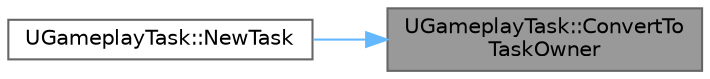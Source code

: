 digraph "UGameplayTask::ConvertToTaskOwner"
{
 // INTERACTIVE_SVG=YES
 // LATEX_PDF_SIZE
  bgcolor="transparent";
  edge [fontname=Helvetica,fontsize=10,labelfontname=Helvetica,labelfontsize=10];
  node [fontname=Helvetica,fontsize=10,shape=box,height=0.2,width=0.4];
  rankdir="RL";
  Node1 [id="Node000001",label="UGameplayTask::ConvertTo\lTaskOwner",height=0.2,width=0.4,color="gray40", fillcolor="grey60", style="filled", fontcolor="black",tooltip=" "];
  Node1 -> Node2 [id="edge1_Node000001_Node000002",dir="back",color="steelblue1",style="solid",tooltip=" "];
  Node2 [id="Node000002",label="UGameplayTask::NewTask",height=0.2,width=0.4,color="grey40", fillcolor="white", style="filled",URL="$df/d15/classUGameplayTask.html#af2b57f7a9f2d822752316a8c37094cc7",tooltip=" "];
}
